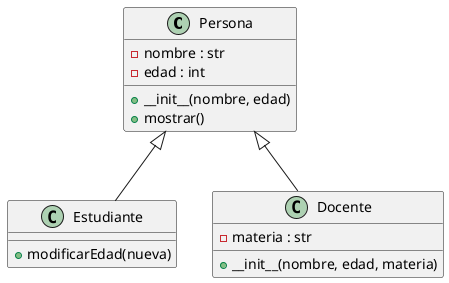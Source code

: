 
@startuml
class Persona {
    - nombre : str
    - edad : int
    + __init__(nombre, edad)
    + mostrar()
}

class Estudiante {
    + modificarEdad(nueva)
}

class Docente {
    - materia : str
    + __init__(nombre, edad, materia)
}

Persona <|-- Estudiante
Persona <|-- Docente
@enduml
